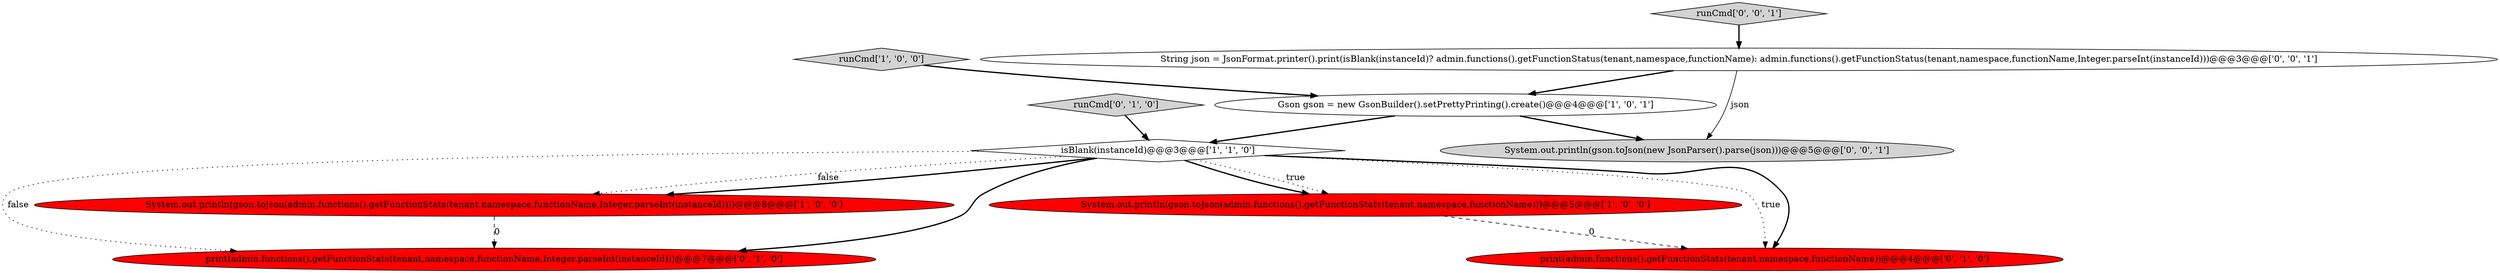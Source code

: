 digraph {
10 [style = filled, label = "System.out.println(gson.toJson(new JsonParser().parse(json)))@@@5@@@['0', '0', '1']", fillcolor = lightgray, shape = ellipse image = "AAA0AAABBB3BBB"];
9 [style = filled, label = "String json = JsonFormat.printer().print(isBlank(instanceId)? admin.functions().getFunctionStatus(tenant,namespace,functionName): admin.functions().getFunctionStatus(tenant,namespace,functionName,Integer.parseInt(instanceId)))@@@3@@@['0', '0', '1']", fillcolor = white, shape = ellipse image = "AAA0AAABBB3BBB"];
2 [style = filled, label = "System.out.println(gson.toJson(admin.functions().getFunctionStats(tenant,namespace,functionName,Integer.parseInt(instanceId))))@@@8@@@['1', '0', '0']", fillcolor = red, shape = ellipse image = "AAA1AAABBB1BBB"];
4 [style = filled, label = "System.out.println(gson.toJson(admin.functions().getFunctionStats(tenant,namespace,functionName)))@@@5@@@['1', '0', '0']", fillcolor = red, shape = ellipse image = "AAA1AAABBB1BBB"];
6 [style = filled, label = "print(admin.functions().getFunctionStats(tenant,namespace,functionName,Integer.parseInt(instanceId)))@@@7@@@['0', '1', '0']", fillcolor = red, shape = ellipse image = "AAA1AAABBB2BBB"];
7 [style = filled, label = "print(admin.functions().getFunctionStats(tenant,namespace,functionName))@@@4@@@['0', '1', '0']", fillcolor = red, shape = ellipse image = "AAA1AAABBB2BBB"];
8 [style = filled, label = "runCmd['0', '0', '1']", fillcolor = lightgray, shape = diamond image = "AAA0AAABBB3BBB"];
1 [style = filled, label = "Gson gson = new GsonBuilder().setPrettyPrinting().create()@@@4@@@['1', '0', '1']", fillcolor = white, shape = ellipse image = "AAA0AAABBB1BBB"];
5 [style = filled, label = "runCmd['0', '1', '0']", fillcolor = lightgray, shape = diamond image = "AAA0AAABBB2BBB"];
0 [style = filled, label = "isBlank(instanceId)@@@3@@@['1', '1', '0']", fillcolor = white, shape = diamond image = "AAA0AAABBB1BBB"];
3 [style = filled, label = "runCmd['1', '0', '0']", fillcolor = lightgray, shape = diamond image = "AAA0AAABBB1BBB"];
8->9 [style = bold, label=""];
0->2 [style = dotted, label="false"];
1->0 [style = bold, label=""];
9->10 [style = solid, label="json"];
9->1 [style = bold, label=""];
3->1 [style = bold, label=""];
5->0 [style = bold, label=""];
1->10 [style = bold, label=""];
0->4 [style = bold, label=""];
0->6 [style = bold, label=""];
4->7 [style = dashed, label="0"];
0->4 [style = dotted, label="true"];
0->6 [style = dotted, label="false"];
0->7 [style = dotted, label="true"];
0->2 [style = bold, label=""];
0->7 [style = bold, label=""];
2->6 [style = dashed, label="0"];
}

